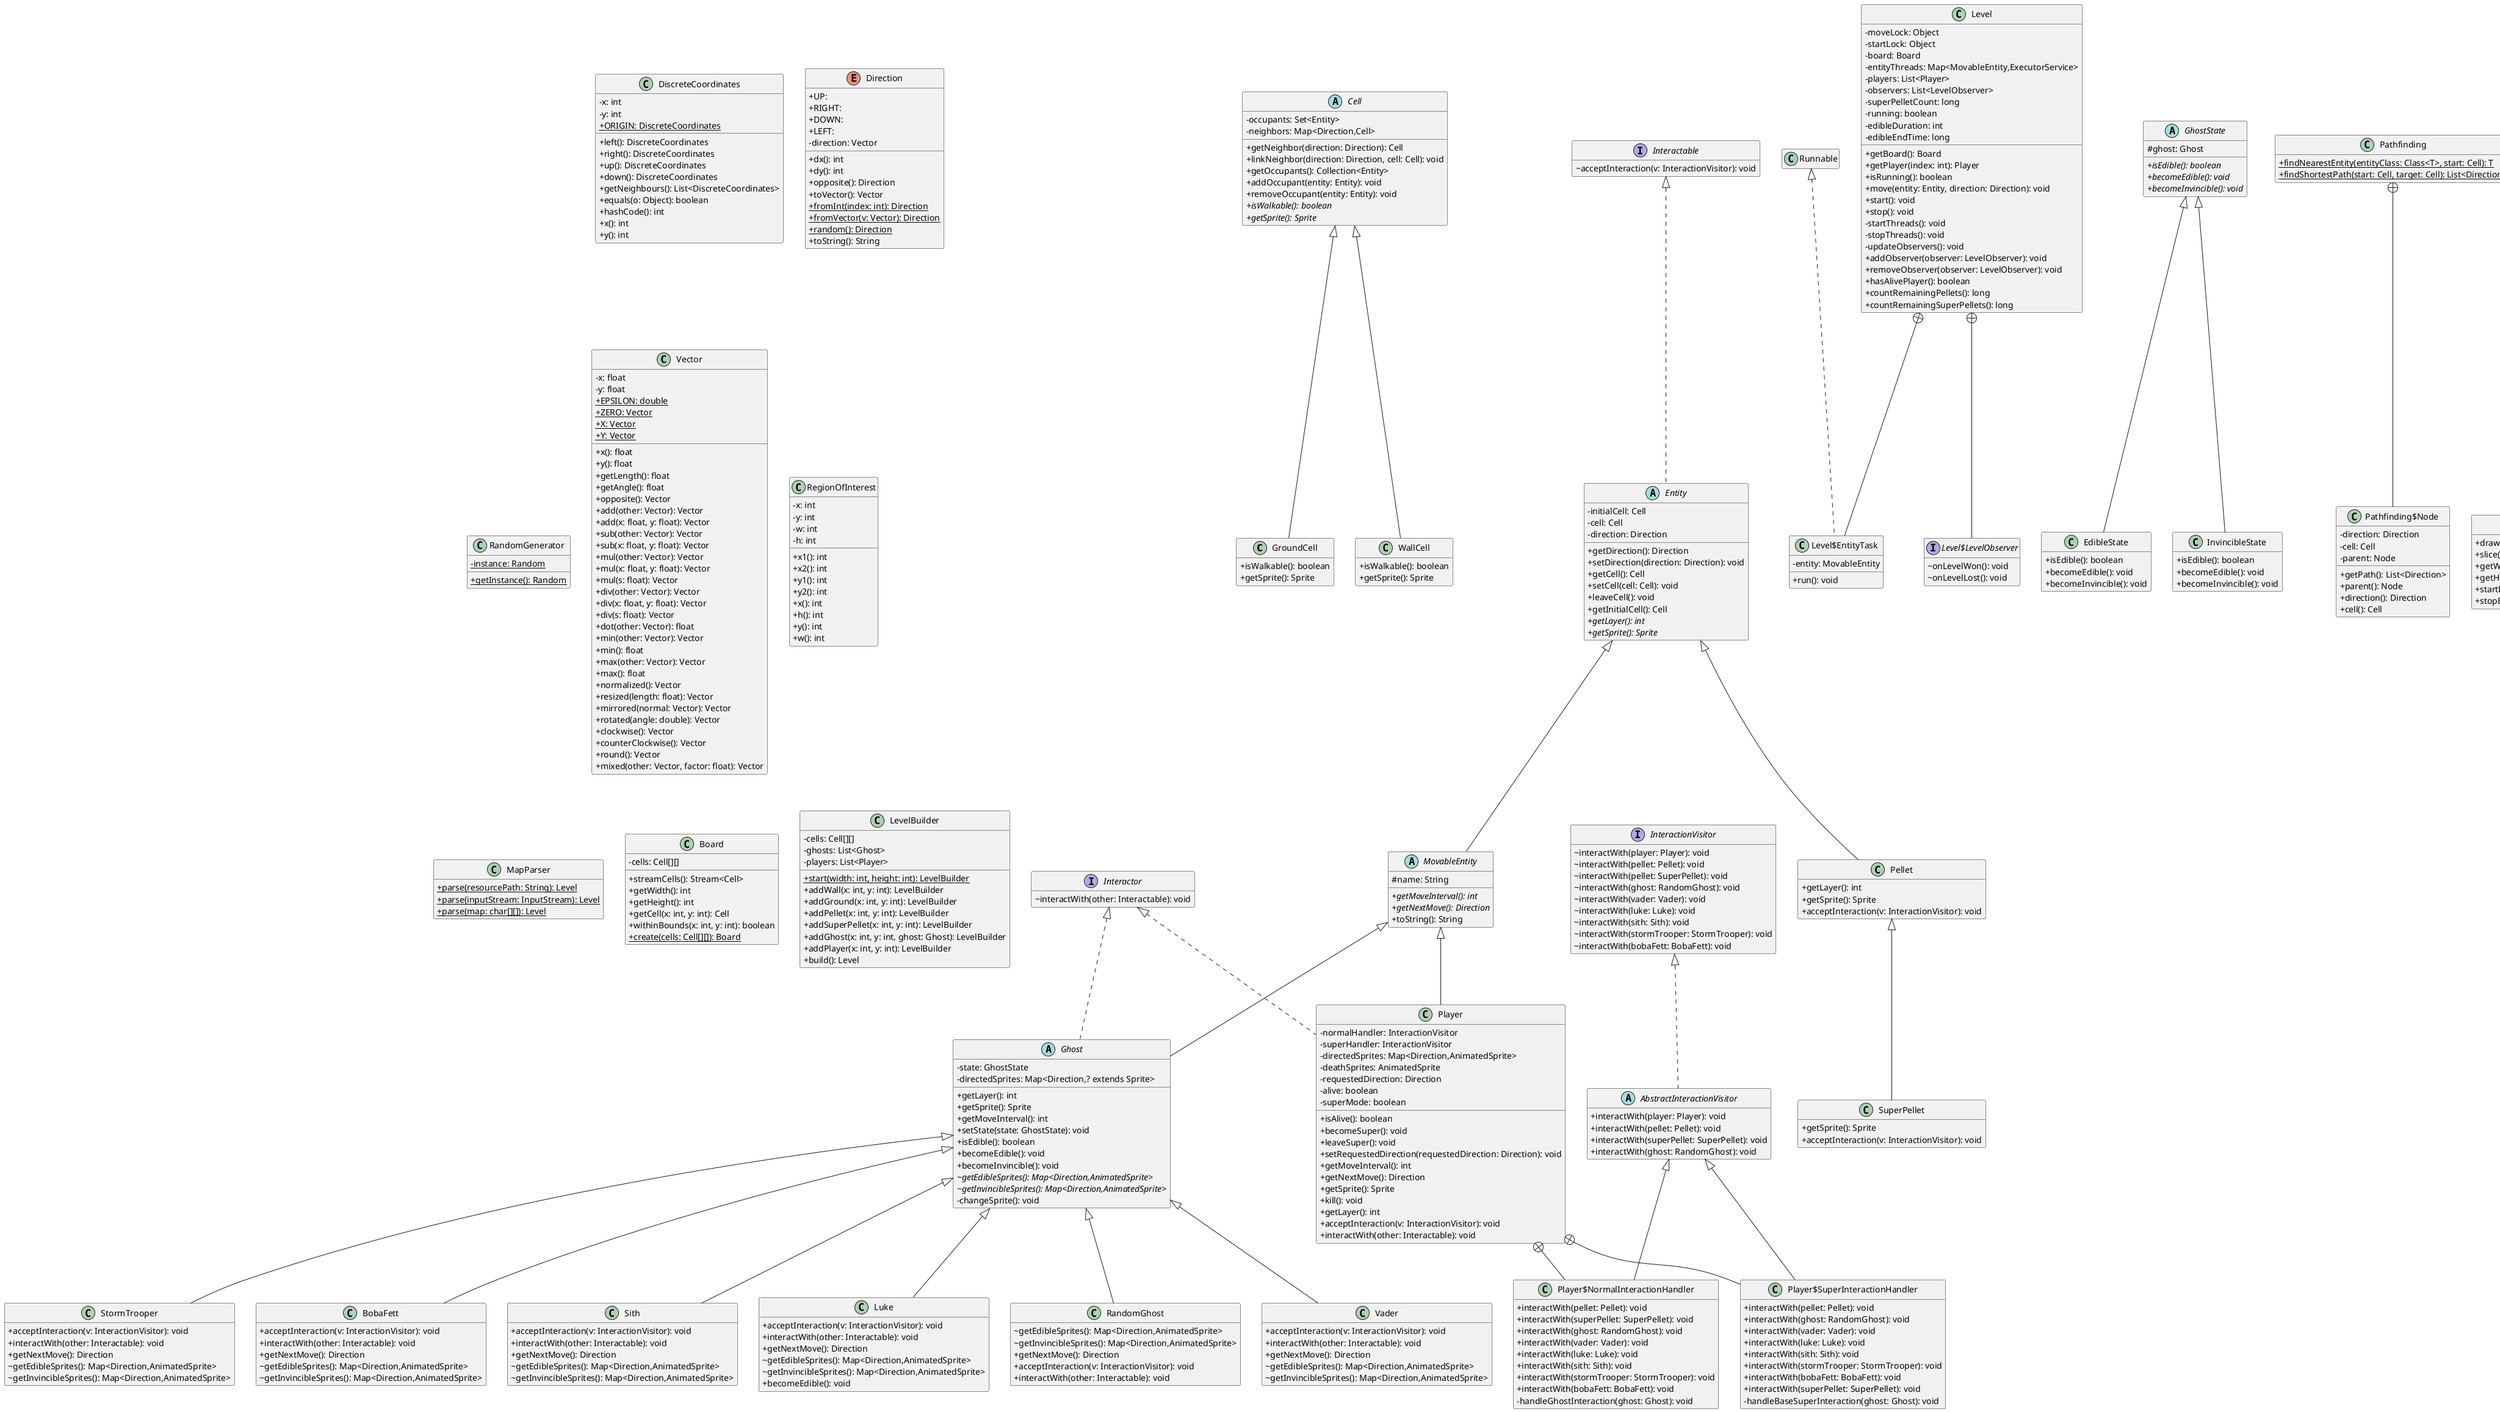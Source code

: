 @startuml

' STATIC
' Generated by CTP - https://github.com/samuelroland/ctp

' Style
hide empty members
skinparam classAttributeIconSize 0

' Additions
hide Main

' Board "1"-"*" Cell: contains >
' Entity "1"-"1" Cell: placed on >
' SpriteRegister "1"-"*" Sprite: puts in cache >


' REMOVE

' ENDSTATIC
class GroundCell {
	+ isWalkable(): boolean
	+ getSprite(): Sprite
}

class StormTrooper {
	+ acceptInteraction(v: InteractionVisitor): void
	+ interactWith(other: Interactable): void
	+ getNextMove(): Direction
	~ getEdibleSprites(): Map<Direction,AnimatedSprite>
	~ getInvincibleSprites(): Map<Direction,AnimatedSprite>
}

class SuperPellet {
	+ getSprite(): Sprite
	+ acceptInteraction(v: InteractionVisitor): void
}

class Main {
	+ {static} main(args: String[]): void
}

abstract class Cell {
	- occupants: Set<Entity>
	- neighbors: Map<Direction,Cell>
	+ getNeighbor(direction: Direction): Cell
	+ linkNeighbor(direction: Direction, cell: Cell): void
	+ getOccupants(): Collection<Entity>
	+ addOccupant(entity: Entity): void
	+ removeOccupant(entity: Entity): void
	+ {abstract}isWalkable(): boolean
	+ {abstract}getSprite(): Sprite
}


class Level {
	- moveLock: Object
	- startLock: Object
	- board: Board
	- entityThreads: Map<MovableEntity,ExecutorService>
	- players: List<Player>
	- observers: List<LevelObserver>
	- superPelletCount: long
	- running: boolean
	- edibleDuration: int
	- edibleEndTime: long
	+ getBoard(): Board
	+ getPlayer(index: int): Player
	+ isRunning(): boolean
	+ move(entity: Entity, direction: Direction): void
	+ start(): void
	+ stop(): void
	- startThreads(): void
	- stopThreads(): void
	- updateObservers(): void
	+ addObserver(observer: LevelObserver): void
	+ removeObserver(observer: LevelObserver): void
	+ hasAlivePlayer(): boolean
	+ countRemainingPellets(): long
	+ countRemainingSuperPellets(): long
}


class Level$EntityTask {
	- entity: MovableEntity
	+ run(): void
}


interface Level$LevelObserver {
	~ onLevelWon(): void
	~ onLevelLost(): void
}

abstract class Ghost {
	- state: GhostState
	- directedSprites: Map<Direction,? extends Sprite>
	+ getLayer(): int
	+ getSprite(): Sprite
	+ getMoveInterval(): int
	+ setState(state: GhostState): void
	+ isEdible(): boolean
	+ becomeEdible(): void
	+ becomeInvincible(): void
	~ {abstract}getEdibleSprites(): Map<Direction,AnimatedSprite>
	~ {abstract}getInvincibleSprites(): Map<Direction,AnimatedSprite>
	- changeSprite(): void
}


class DiscreteCoordinates {
	- x: int
	- y: int
	+ {static} ORIGIN: DiscreteCoordinates
	+ left(): DiscreteCoordinates
	+ right(): DiscreteCoordinates
	+ up(): DiscreteCoordinates
	+ down(): DiscreteCoordinates
	+ getNeighbours(): List<DiscreteCoordinates>
	+ equals(o: Object): boolean
	+ hashCode(): int
	+ x(): int
	+ y(): int
}


interface Interactor {
	~ interactWith(other: Interactable): void
}

enum Direction {
	+ UP: 
	+ RIGHT: 
	+ DOWN: 
	+ LEFT: 
	- direction: Vector
	+ dx(): int
	+ dy(): int
	+ opposite(): Direction
	+ toVector(): Vector
	+ {static} fromInt(index: int): Direction
	+ {static} fromVector(v: Vector): Direction
	+ {static} random(): Direction
	+ toString(): String
}


class RandomGenerator {
	- {static} instance: Random
	+ {static} getInstance(): Random
}


interface InteractionVisitor {
	~ interactWith(player: Player): void
	~ interactWith(pellet: Pellet): void
	~ interactWith(pellet: SuperPellet): void
	~ interactWith(ghost: RandomGhost): void
	~ interactWith(vader: Vader): void
	~ interactWith(luke: Luke): void
	~ interactWith(sith: Sith): void
	~ interactWith(stormTrooper: StormTrooper): void
	~ interactWith(bobaFett: BobaFett): void
}

class BobaFett {
	+ acceptInteraction(v: InteractionVisitor): void
	+ interactWith(other: Interactable): void
	+ getNextMove(): Direction
	~ getEdibleSprites(): Map<Direction,AnimatedSprite>
	~ getInvincibleSprites(): Map<Direction,AnimatedSprite>
}

abstract class GhostState {
	# ghost: Ghost
	+ {abstract}isEdible(): boolean
	+ {abstract}becomeEdible(): void
	+ {abstract}becomeInvincible(): void
}


interface Interactable {
	~ acceptInteraction(v: InteractionVisitor): void
}

class Pathfinding {
	+ {static} findNearestEntity(entityClass: Class<T>, start: Cell): T
	+ {static} findShortestPath(start: Cell, target: Cell): List<Direction>
}

class Pathfinding$Node {
	- direction: Direction
	- cell: Cell
	- parent: Node
	+ getPath(): List<Direction>
	+ parent(): Node
	+ direction(): Direction
	+ cell(): Cell
}


class DefaultSprite {
	+ draw(graphics: Graphics, x: int, y: int, width: int, height: int): void
	+ slice(roi: RegionOfInterest): Sprite
	+ getWidth(): int
	+ getHeight(): int
	+ startBlinking(): void
	+ stopBlinking(): void
}

class WallCell {
	+ isWalkable(): boolean
	+ getSprite(): Sprite
}

class Vector {
	- x: float
	- y: float
	+ {static} EPSILON: double
	+ {static} ZERO: Vector
	+ {static} X: Vector
	+ {static} Y: Vector
	+ x(): float
	+ y(): float
	+ getLength(): float
	+ getAngle(): float
	+ opposite(): Vector
	+ add(other: Vector): Vector
	+ add(x: float, y: float): Vector
	+ sub(other: Vector): Vector
	+ sub(x: float, y: float): Vector
	+ mul(other: Vector): Vector
	+ mul(x: float, y: float): Vector
	+ mul(s: float): Vector
	+ div(other: Vector): Vector
	+ div(x: float, y: float): Vector
	+ div(s: float): Vector
	+ dot(other: Vector): float
	+ min(other: Vector): Vector
	+ min(): float
	+ max(other: Vector): Vector
	+ max(): float
	+ normalized(): Vector
	+ resized(length: float): Vector
	+ mirrored(normal: Vector): Vector
	+ rotated(angle: double): Vector
	+ clockwise(): Vector
	+ counterClockwise(): Vector
	+ round(): Vector
	+ mixed(other: Vector, factor: float): Vector
}


class ColorSprite {
	- color: Color
	+ draw(graphics: Graphics, x: int, y: int, width: int, height: int): void
	+ slice(roi: RegionOfInterest): Sprite
	+ getWidth(): int
	+ getHeight(): int
	+ startBlinking(): void
	+ stopBlinking(): void
}


class RegionOfInterest {
	- x: int
	- y: int
	- w: int
	- h: int
	+ x1(): int
	+ x2(): int
	+ y1(): int
	+ y2(): int
	+ x(): int
	+ h(): int
	+ y(): int
	+ w(): int
}


class Pellet {
	+ getLayer(): int
	+ getSprite(): Sprite
	+ acceptInteraction(v: InteractionVisitor): void
}

class WallSprite {
	- {static} WALL_COLOR: Color
	+ slice(roi: RegionOfInterest): Sprite
}


class MapParser {
	+ {static} parse(resourcePath: String): Level
	+ {static} parse(inputStream: InputStream): Level
	+ {static} parse(map: char[][]): Level
}

class GameFrame {
	- {static} FRAME_RATE: int
	- panel: LevelPanel
	+ start(): void
}


class GameFrame$KeyListener {
	- keybindings: Map<Integer,Consumer<Level>>
	+ keyPressed(e: KeyEvent): void
}


class EdibleState {
	+ isEdible(): boolean
	+ becomeEdible(): void
	+ becomeInvincible(): void
}

class InvincibleState {
	+ isEdible(): boolean
	+ becomeEdible(): void
	+ becomeInvincible(): void
}

class Sith {
	+ acceptInteraction(v: InteractionVisitor): void
	+ interactWith(other: Interactable): void
	+ getNextMove(): Direction
	~ getEdibleSprites(): Map<Direction,AnimatedSprite>
	~ getInvincibleSprites(): Map<Direction,AnimatedSprite>
}

abstract class MovableEntity {
	# name: String
	+ {abstract}getMoveInterval(): int
	+ {abstract}getNextMove(): Direction
	+ toString(): String
}


abstract class AbstractInteractionVisitor {
	+ interactWith(player: Player): void
	+ interactWith(pellet: Pellet): void
	+ interactWith(superPellet: SuperPellet): void
	+ interactWith(ghost: RandomGhost): void
}

class Luke {
	+ acceptInteraction(v: InteractionVisitor): void
	+ interactWith(other: Interactable): void
	+ getNextMove(): Direction
	~ getEdibleSprites(): Map<Direction,AnimatedSprite>
	~ getInvincibleSprites(): Map<Direction,AnimatedSprite>
	+ becomeEdible(): void
}

abstract class SpriteRegister {
	- spriteCache: Map<String,Sprite>
	+ loadSprite(resource: String): Sprite
	+ createAnimation(resource: Sprite, frames: int, delay: int, loop: boolean): AnimatedSprite
	- loadResource(resource: String): Sprite
}


class ButtonPanel {
}
class Player {
	- normalHandler: InteractionVisitor
	- superHandler: InteractionVisitor
	- directedSprites: Map<Direction,AnimatedSprite>
	- deathSprites: AnimatedSprite
	- requestedDirection: Direction
	- alive: boolean
	- superMode: boolean
	+ isAlive(): boolean
	+ becomeSuper(): void
	+ leaveSuper(): void
	+ setRequestedDirection(requestedDirection: Direction): void
	+ getMoveInterval(): int
	+ getNextMove(): Direction
	+ getSprite(): Sprite
	+ kill(): void
	+ getLayer(): int
	+ acceptInteraction(v: InteractionVisitor): void
	+ interactWith(other: Interactable): void
}


class Player$NormalInteractionHandler {
	+ interactWith(pellet: Pellet): void
	+ interactWith(superPellet: SuperPellet): void
	+ interactWith(ghost: RandomGhost): void
	+ interactWith(vader: Vader): void
	+ interactWith(luke: Luke): void
	+ interactWith(sith: Sith): void
	+ interactWith(stormTrooper: StormTrooper): void
	+ interactWith(bobaFett: BobaFett): void
	- handleGhostInteraction(ghost: Ghost): void
}

class Player$SuperInteractionHandler {
	+ interactWith(pellet: Pellet): void
	+ interactWith(ghost: RandomGhost): void
	+ interactWith(vader: Vader): void
	+ interactWith(luke: Luke): void
	+ interactWith(sith: Sith): void
	+ interactWith(stormTrooper: StormTrooper): void
	+ interactWith(bobaFett: BobaFett): void
	+ interactWith(superPellet: SuperPellet): void
	- handleBaseSuperInteraction(ghost: Ghost): void
}

class ImageSprite {
	- image: Image
	+ draw(graphics: Graphics, x: int, y: int, width: int, height: int): void
	+ slice(roi: RegionOfInterest): Sprite
	+ getWidth(): int
	+ getHeight(): int
	+ startBlinking(): void
	+ stopBlinking(): void
}


class Board {
	- cells: Cell[][]
	+ streamCells(): Stream<Cell>
	+ getWidth(): int
	+ getHeight(): int
	+ getCell(x: int, y: int): Cell
	+ withinBounds(x: int, y: int): boolean
	+ {static} create(cells: Cell[][]): Board
}


class LevelPanel {
	+ {static} SQUARE_SIZE: int
	- level: Level
	+ getLevel(): Level
	# paintComponent(g: Graphics): void
	- render(board: Board, g: Graphics2D): void
	- renderCell(cell: Cell, g: Graphics2D, x: int, y: int, width: int, height: int): void
}


class GameWindow {
	- player: Player
	- level: Level
	- frame: GameFrame
	+ begin(): void
	+ onLevelWon(): void
	+ onLevelLost(): void
}


class RandomGhost {
	~ getEdibleSprites(): Map<Direction,AnimatedSprite>
	~ getInvincibleSprites(): Map<Direction,AnimatedSprite>
	+ getNextMove(): Direction
	+ acceptInteraction(v: InteractionVisitor): void
	+ interactWith(other: Interactable): void
}

class Vader {
	+ acceptInteraction(v: InteractionVisitor): void
	+ interactWith(other: Interactable): void
	+ getNextMove(): Direction
	~ getEdibleSprites(): Map<Direction,AnimatedSprite>
	~ getInvincibleSprites(): Map<Direction,AnimatedSprite>
}

interface Sprite {
	~ draw(graphics: Graphics, x: int, y: int, width: int, height: int): void
	~ slice(roi: RegionOfInterest): Sprite
	~ getWidth(): int
	~ getHeight(): int
	~ startBlinking(): void
	~ stopBlinking(): void
}

abstract class Entity {
	- initialCell: Cell
	- cell: Cell
	- direction: Direction
	+ getDirection(): Direction
	+ setDirection(direction: Direction): void
	+ getCell(): Cell
	+ setCell(cell: Cell): void
	+ leaveCell(): void
	+ getInitialCell(): Cell
	+ {abstract}getLayer(): int
	+ {abstract}getSprite(): Sprite
}


class PacmanSprites {
	- {static} SPRITE_SIZE: int
	- {static} ANIMATION_DELAY: int
	- {static} DIRECTED_ORDER: Direction[]
	- {static} INSTANCE: PacmanSprites
	+ getPacman(): Map<Direction,AnimatedSprite>
	+ getPacmanDeath(): AnimatedSprite
	+ getBackground(): Sprite
	+ getPellet(): Sprite
	+ getSuperPellet(): Sprite
	+ getRedGhost(): Map<Direction,AnimatedSprite>
	+ getSith(): Map<Direction,AnimatedSprite>
	+ getEdibleSith(): Map<Direction,AnimatedSprite>
	+ getLuke(): Map<Direction,AnimatedSprite>
	+ getVader(): Map<Direction,AnimatedSprite>
	+ getEdibleVader(): Map<Direction,AnimatedSprite>
	+ getStormTrooper(): Map<Direction,AnimatedSprite>
	+ getEdibleStormTrooper(): Map<Direction,AnimatedSprite>
	+ getBobaFett(): Map<Direction,AnimatedSprite>
	+ getEdibleBobaFett(): Map<Direction,AnimatedSprite>
	- loadDirectedSprites(resource: String, frames: int, spriteWidth: int, \n\t spriteHeight: int): Map<Direction,AnimatedSprite>
	+ {static} getInstance(): PacmanSprites
}


class LevelBuilder {
	- cells: Cell[][]
	- ghosts: List<Ghost>
	- players: List<Player>
	+ {static} start(width: int, height: int): LevelBuilder
	+ addWall(x: int, y: int): LevelBuilder
	+ addGround(x: int, y: int): LevelBuilder
	+ addPellet(x: int, y: int): LevelBuilder
	+ addSuperPellet(x: int, y: int): LevelBuilder
	+ addGhost(x: int, y: int, ghost: Ghost): LevelBuilder
	+ addPlayer(x: int, y: int): LevelBuilder
	+ build(): Level
}


class AnimatedSprite {
	- {static} ANIMATION_END: Sprite
	- {static} DEFAULT_BLINK_DELAY: int
	- frames: Sprite[]
	- delay: int
	- currentFrame: int
	- looping: boolean
	- animating: boolean
	- lastUpdate: long
	- blinking: boolean
	- blinkDelay: int
	- lastBlink: long
	- visible: boolean
	+ restart(): void
	+ start(): void
	+ stop(): void
	+ startBlinking(): void
	+ stopBlinking(): void
	- updateBlinking(): void
	- updateAnimation(): void
	+ draw(graphics: Graphics, x: int, y: int, width: int, height: int): void
	+ slice(roi: RegionOfInterest): Sprite
	+ getWidth(): int
	+ getHeight(): int
	- getCurrentFrame(): Sprite
}




Cell <|-- GroundCell
Ghost <|-- StormTrooper
Pellet <|-- SuperPellet
Level +-- Level$EntityTask
Runnable <|.. Level$EntityTask
Level +-- Level$LevelObserver
Interactor <|.. Ghost
MovableEntity <|-- Ghost
Ghost <|-- BobaFett
Pathfinding +-- Pathfinding$Node
Sprite <|.. DefaultSprite
Cell <|-- WallCell
Sprite <|.. ColorSprite
Entity <|-- Pellet
ColorSprite <|-- WallSprite
JFrame <|-- GameFrame
GameFrame +-- GameFrame$KeyListener
KeyAdapter <|-- GameFrame$KeyListener
GhostState <|-- EdibleState
GhostState <|-- InvincibleState
Ghost <|-- Sith
Entity <|-- MovableEntity
InteractionVisitor <|.. AbstractInteractionVisitor
Ghost <|-- Luke
JPanel <|-- ButtonPanel
Interactor <|.. Player
MovableEntity <|-- Player
Player +-- Player$NormalInteractionHandler
AbstractInteractionVisitor <|-- Player$NormalInteractionHandler
Player +-- Player$SuperInteractionHandler
AbstractInteractionVisitor <|-- Player$SuperInteractionHandler
Sprite <|.. ImageSprite
JPanel <|-- LevelPanel
LevelObserver <|.. GameWindow
Ghost <|-- RandomGhost
Ghost <|-- Vader
Interactable <|.. Entity
SpriteRegister <|-- PacmanSprites
Sprite <|.. AnimatedSprite
@enduml
